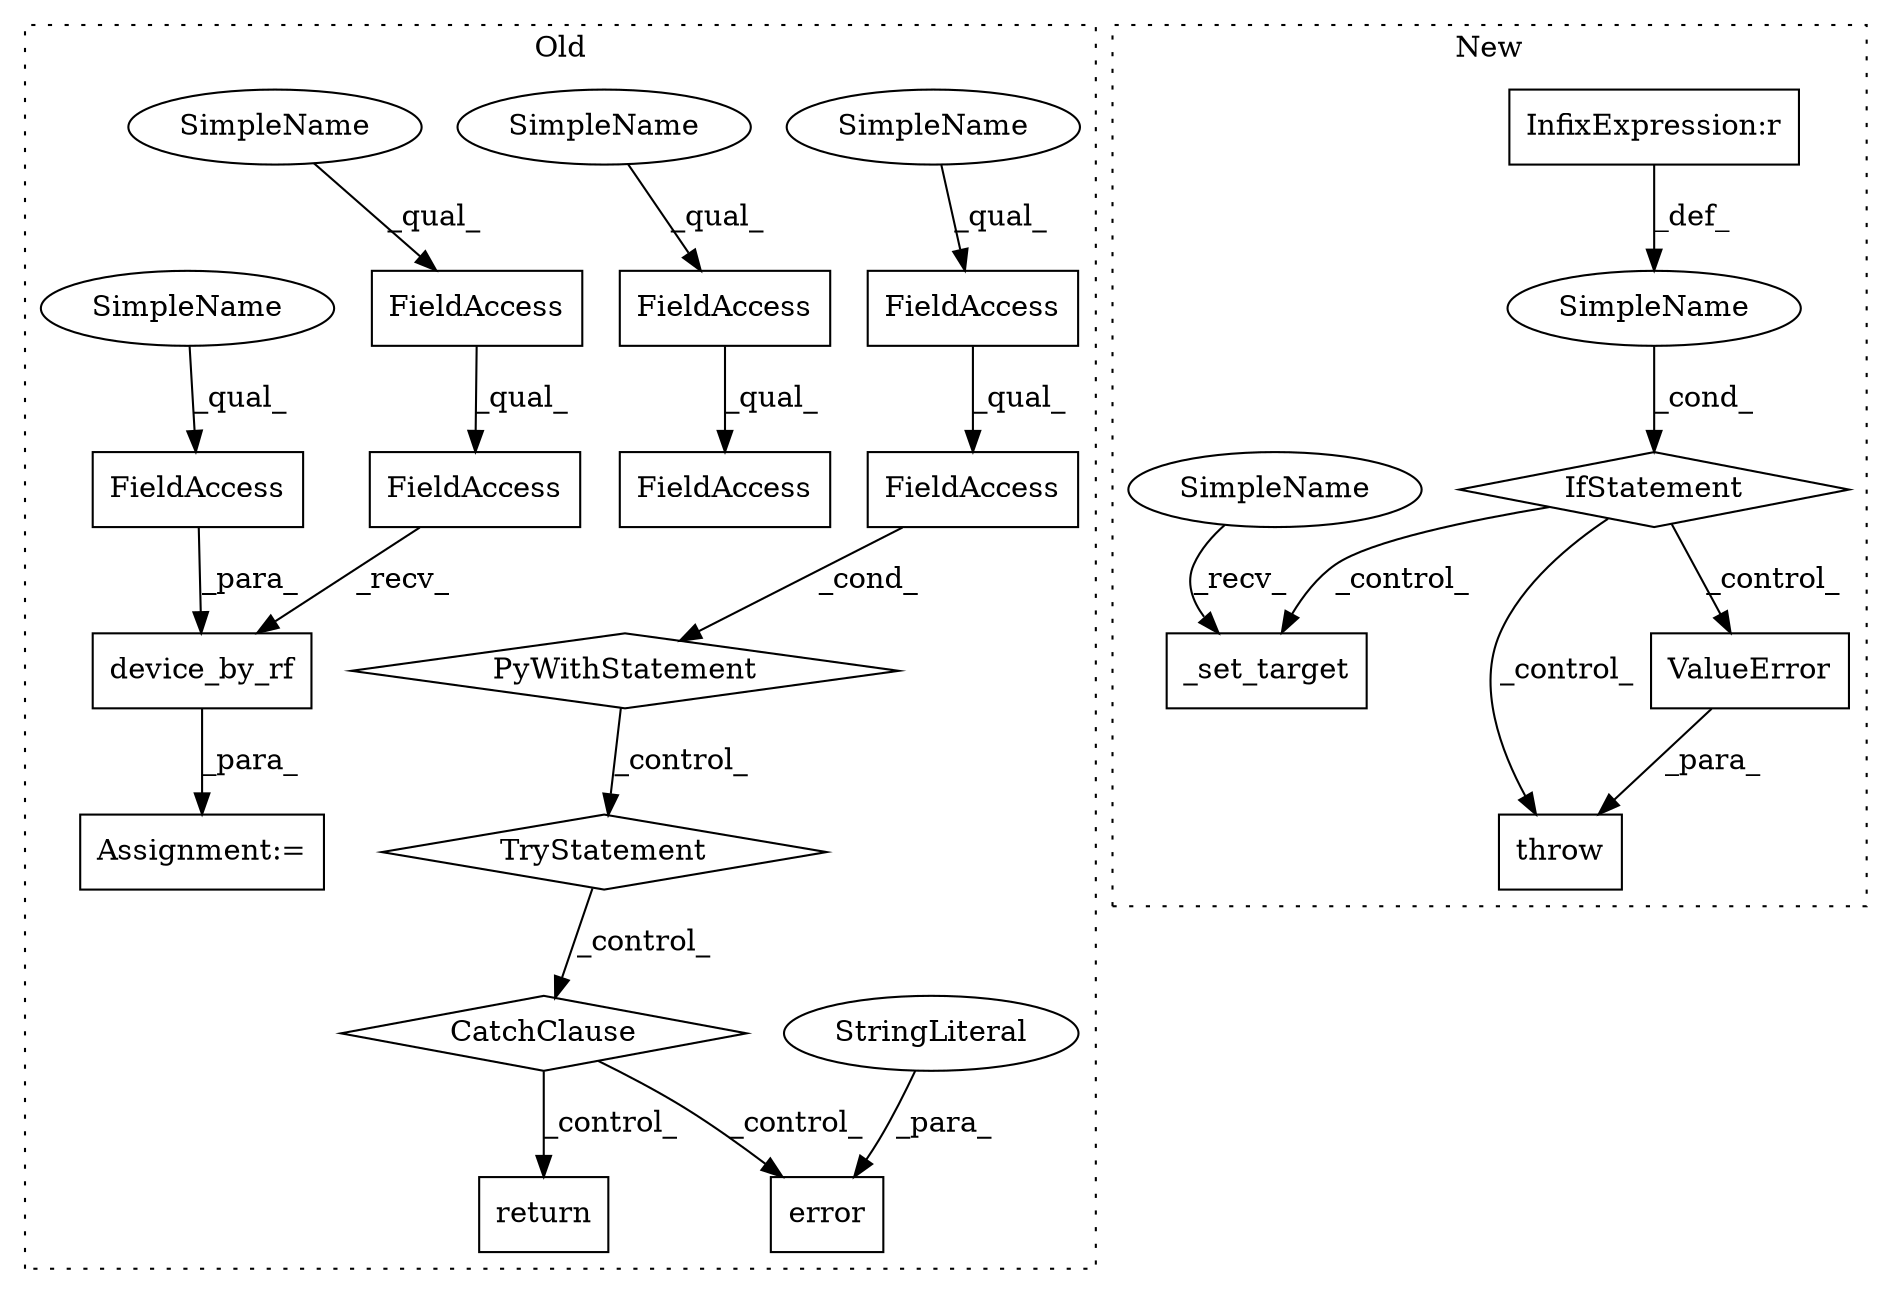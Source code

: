 digraph G {
subgraph cluster0 {
1 [label="error" a="32" s="8740,8777" l="6,1" shape="box"];
3 [label="CatchClause" a="12" s="8673,8720" l="13,2" shape="diamond"];
6 [label="PyWithStatement" a="104" s="8546,8578" l="10,2" shape="diamond"];
7 [label="StringLiteral" a="45" s="8746" l="31" shape="ellipse"];
9 [label="TryStatement" a="54" s="8588" l="4" shape="diamond"];
10 [label="FieldAccess" a="22" s="8556" l="22" shape="box"];
11 [label="FieldAccess" a="22" s="8556" l="16" shape="box"];
12 [label="FieldAccess" a="22" s="8033" l="16" shape="box"];
13 [label="FieldAccess" a="22" s="8602" l="16" shape="box"];
14 [label="FieldAccess" a="22" s="7998" l="16" shape="box"];
15 [label="FieldAccess" a="22" s="8602" l="21" shape="box"];
16 [label="FieldAccess" a="22" s="7998" l="21" shape="box"];
19 [label="device_by_rf" a="32" s="8020,8049" l="13,1" shape="box"];
20 [label="Assignment:=" a="7" s="8270" l="1" shape="box"];
21 [label="return" a="41" s="8788" l="7" shape="box"];
22 [label="SimpleName" a="42" s="7998" l="4" shape="ellipse"];
23 [label="SimpleName" a="42" s="8602" l="4" shape="ellipse"];
24 [label="SimpleName" a="42" s="8556" l="4" shape="ellipse"];
25 [label="SimpleName" a="42" s="8033" l="4" shape="ellipse"];
label = "Old";
style="dotted";
}
subgraph cluster1 {
2 [label="_set_target" a="32" s="7251,7293" l="12,1" shape="box"];
4 [label="SimpleName" a="42" s="" l="" shape="ellipse"];
5 [label="throw" a="53" s="7316" l="6" shape="box"];
8 [label="InfixExpression:r" a="27" s="7013" l="4" shape="box"];
17 [label="IfStatement" a="25" s="6998,7028" l="4,2" shape="diamond"];
18 [label="ValueError" a="32" s="7322" l="12" shape="box"];
26 [label="SimpleName" a="42" s="7246" l="4" shape="ellipse"];
label = "New";
style="dotted";
}
3 -> 21 [label="_control_"];
3 -> 1 [label="_control_"];
4 -> 17 [label="_cond_"];
6 -> 9 [label="_control_"];
7 -> 1 [label="_para_"];
8 -> 4 [label="_def_"];
9 -> 3 [label="_control_"];
10 -> 6 [label="_cond_"];
11 -> 10 [label="_qual_"];
12 -> 19 [label="_para_"];
13 -> 15 [label="_qual_"];
14 -> 16 [label="_qual_"];
16 -> 19 [label="_recv_"];
17 -> 5 [label="_control_"];
17 -> 18 [label="_control_"];
17 -> 2 [label="_control_"];
18 -> 5 [label="_para_"];
19 -> 20 [label="_para_"];
22 -> 14 [label="_qual_"];
23 -> 13 [label="_qual_"];
24 -> 11 [label="_qual_"];
25 -> 12 [label="_qual_"];
26 -> 2 [label="_recv_"];
}